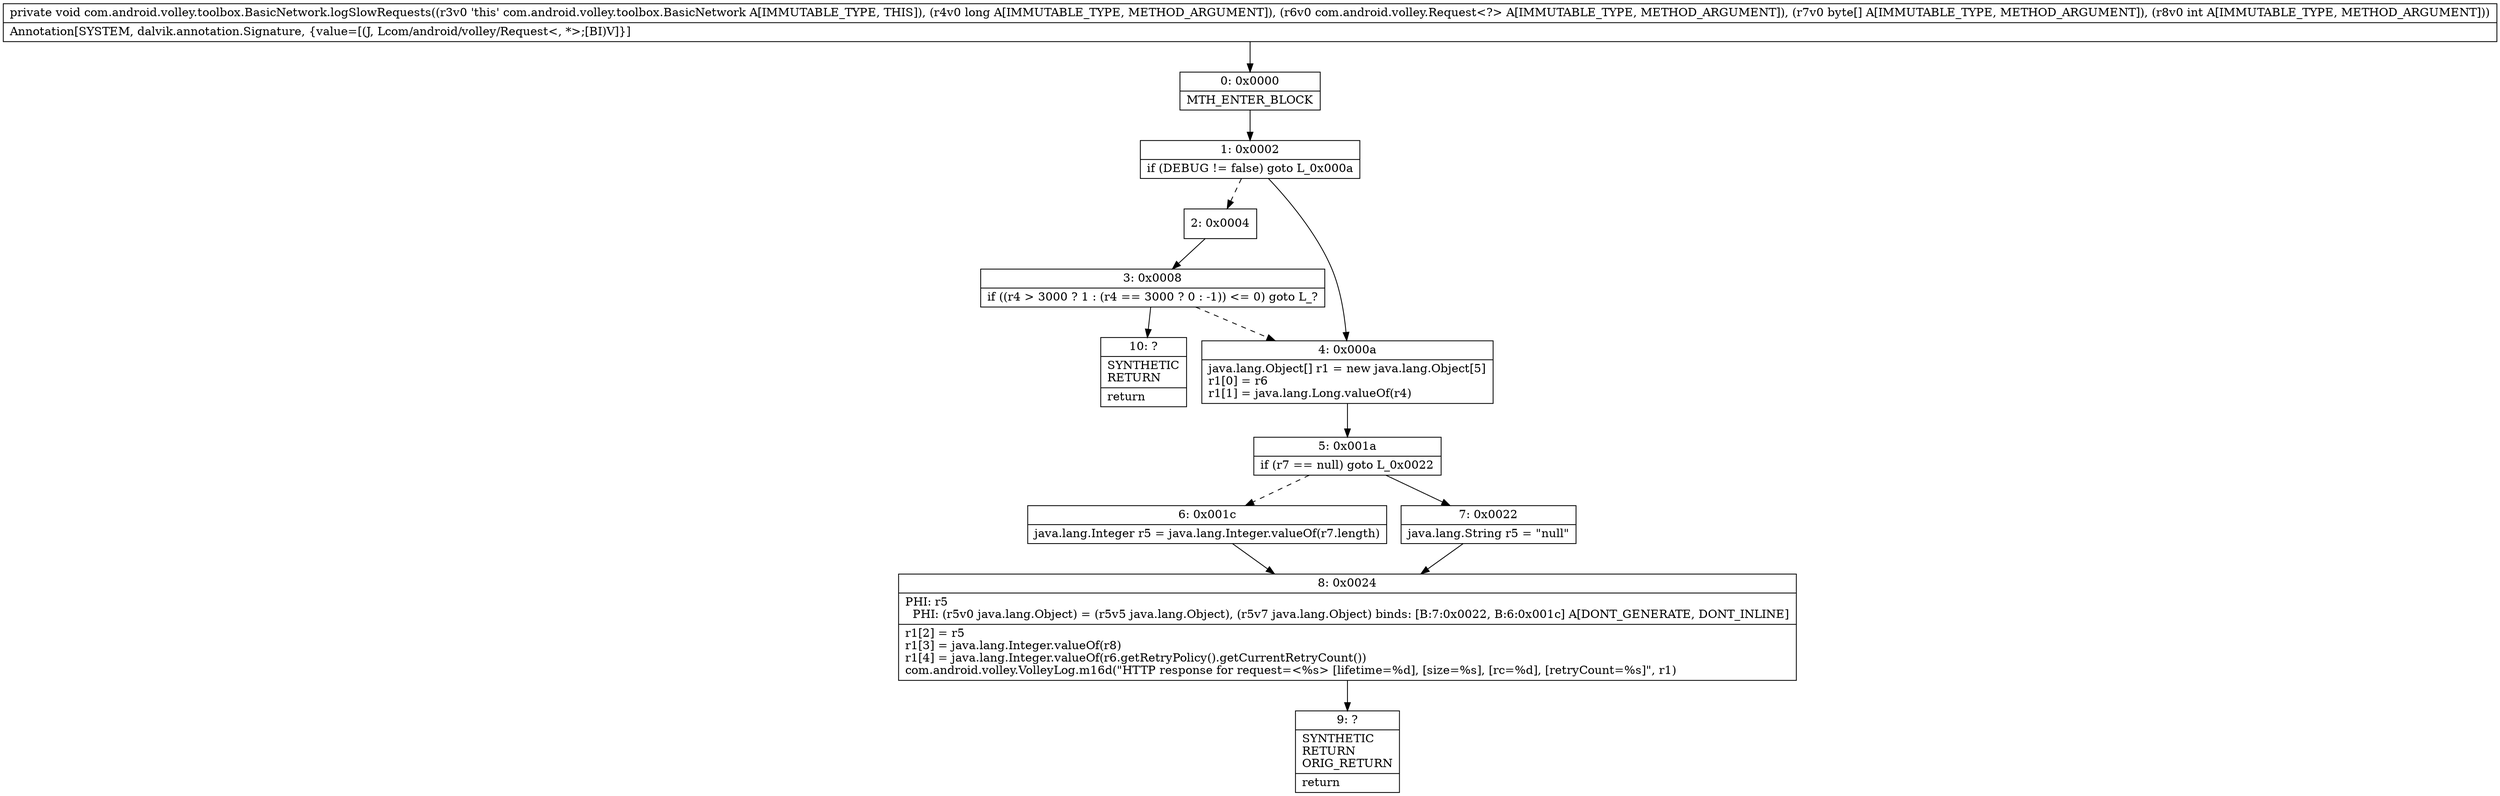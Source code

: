 digraph "CFG forcom.android.volley.toolbox.BasicNetwork.logSlowRequests(JLcom\/android\/volley\/Request;[BI)V" {
Node_0 [shape=record,label="{0\:\ 0x0000|MTH_ENTER_BLOCK\l}"];
Node_1 [shape=record,label="{1\:\ 0x0002|if (DEBUG != false) goto L_0x000a\l}"];
Node_2 [shape=record,label="{2\:\ 0x0004}"];
Node_3 [shape=record,label="{3\:\ 0x0008|if ((r4 \> 3000 ? 1 : (r4 == 3000 ? 0 : \-1)) \<= 0) goto L_?\l}"];
Node_4 [shape=record,label="{4\:\ 0x000a|java.lang.Object[] r1 = new java.lang.Object[5]\lr1[0] = r6\lr1[1] = java.lang.Long.valueOf(r4)\l}"];
Node_5 [shape=record,label="{5\:\ 0x001a|if (r7 == null) goto L_0x0022\l}"];
Node_6 [shape=record,label="{6\:\ 0x001c|java.lang.Integer r5 = java.lang.Integer.valueOf(r7.length)\l}"];
Node_7 [shape=record,label="{7\:\ 0x0022|java.lang.String r5 = \"null\"\l}"];
Node_8 [shape=record,label="{8\:\ 0x0024|PHI: r5 \l  PHI: (r5v0 java.lang.Object) = (r5v5 java.lang.Object), (r5v7 java.lang.Object) binds: [B:7:0x0022, B:6:0x001c] A[DONT_GENERATE, DONT_INLINE]\l|r1[2] = r5\lr1[3] = java.lang.Integer.valueOf(r8)\lr1[4] = java.lang.Integer.valueOf(r6.getRetryPolicy().getCurrentRetryCount())\lcom.android.volley.VolleyLog.m16d(\"HTTP response for request=\<%s\> [lifetime=%d], [size=%s], [rc=%d], [retryCount=%s]\", r1)\l}"];
Node_9 [shape=record,label="{9\:\ ?|SYNTHETIC\lRETURN\lORIG_RETURN\l|return\l}"];
Node_10 [shape=record,label="{10\:\ ?|SYNTHETIC\lRETURN\l|return\l}"];
MethodNode[shape=record,label="{private void com.android.volley.toolbox.BasicNetwork.logSlowRequests((r3v0 'this' com.android.volley.toolbox.BasicNetwork A[IMMUTABLE_TYPE, THIS]), (r4v0 long A[IMMUTABLE_TYPE, METHOD_ARGUMENT]), (r6v0 com.android.volley.Request\<?\> A[IMMUTABLE_TYPE, METHOD_ARGUMENT]), (r7v0 byte[] A[IMMUTABLE_TYPE, METHOD_ARGUMENT]), (r8v0 int A[IMMUTABLE_TYPE, METHOD_ARGUMENT]))  | Annotation[SYSTEM, dalvik.annotation.Signature, \{value=[(J, Lcom\/android\/volley\/Request\<, *\>;[BI)V]\}]\l}"];
MethodNode -> Node_0;
Node_0 -> Node_1;
Node_1 -> Node_2[style=dashed];
Node_1 -> Node_4;
Node_2 -> Node_3;
Node_3 -> Node_4[style=dashed];
Node_3 -> Node_10;
Node_4 -> Node_5;
Node_5 -> Node_6[style=dashed];
Node_5 -> Node_7;
Node_6 -> Node_8;
Node_7 -> Node_8;
Node_8 -> Node_9;
}

